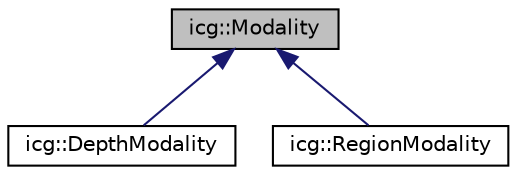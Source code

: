 digraph "icg::Modality"
{
 // LATEX_PDF_SIZE
  edge [fontname="Helvetica",fontsize="10",labelfontname="Helvetica",labelfontsize="10"];
  node [fontname="Helvetica",fontsize="10",shape=record];
  Node1 [label="icg::Modality",height=0.2,width=0.4,color="black", fillcolor="grey75", style="filled", fontcolor="black",tooltip="Abstract class that considers information from a Camera to calculate the gradient vector and Hessian ..."];
  Node1 -> Node2 [dir="back",color="midnightblue",fontsize="10",style="solid",fontname="Helvetica"];
  Node2 [label="icg::DepthModality",height=0.2,width=0.4,color="black", fillcolor="white", style="filled",URL="$classicg_1_1DepthModality.html",tooltip="Modality class that implements a depth-based modality, which uses information from a DepthCamera and ..."];
  Node1 -> Node3 [dir="back",color="midnightblue",fontsize="10",style="solid",fontname="Helvetica"];
  Node3 [label="icg::RegionModality",height=0.2,width=0.4,color="black", fillcolor="white", style="filled",URL="$classicg_1_1RegionModality.html",tooltip="Modality class that implements a region-based modality, which uses information from a ColorCamera and..."];
}
